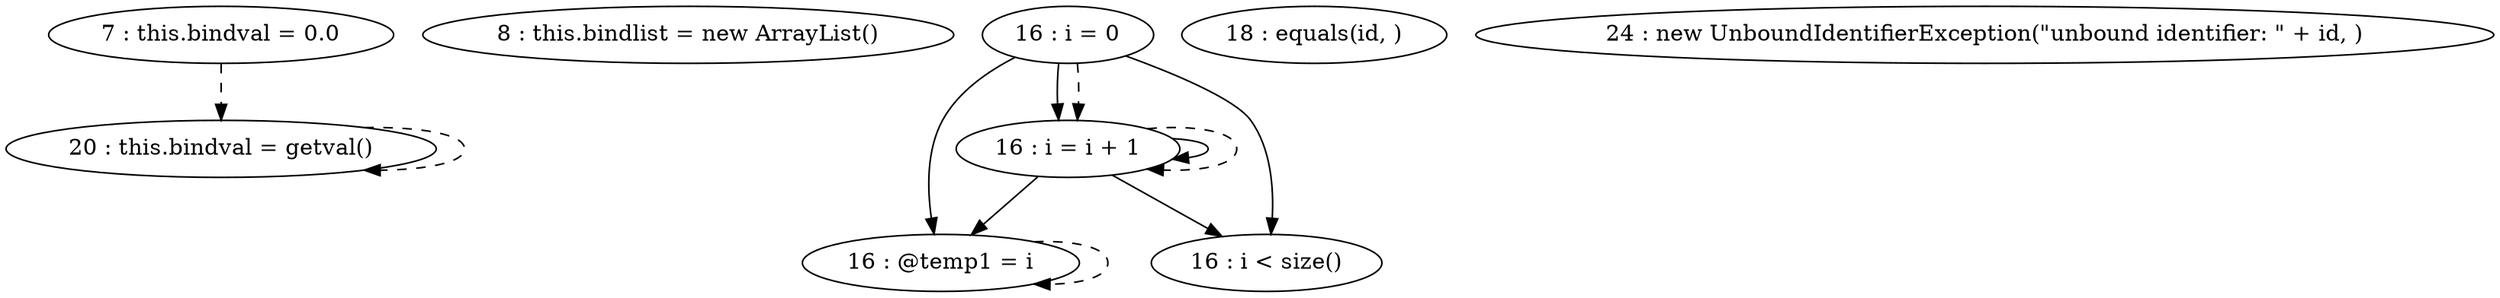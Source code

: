 digraph G {
"7 : this.bindval = 0.0"
"7 : this.bindval = 0.0" -> "20 : this.bindval = getval()" [style=dashed]
"8 : this.bindlist = new ArrayList()"
"16 : i = 0"
"16 : i = 0" -> "16 : @temp1 = i"
"16 : i = 0" -> "16 : i = i + 1"
"16 : i = 0" -> "16 : i < size()"
"16 : i = 0" -> "16 : i = i + 1" [style=dashed]
"16 : i < size()"
"18 : equals(id, )"
"24 : new UnboundIdentifierException(\"unbound identifier: \" + id, )"
"20 : this.bindval = getval()"
"20 : this.bindval = getval()" -> "20 : this.bindval = getval()" [style=dashed]
"16 : @temp1 = i"
"16 : @temp1 = i" -> "16 : @temp1 = i" [style=dashed]
"16 : i = i + 1"
"16 : i = i + 1" -> "16 : @temp1 = i"
"16 : i = i + 1" -> "16 : i = i + 1"
"16 : i = i + 1" -> "16 : i < size()"
"16 : i = i + 1" -> "16 : i = i + 1" [style=dashed]
}